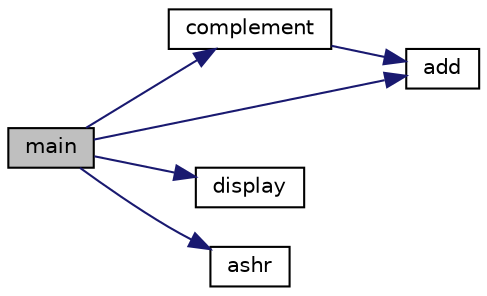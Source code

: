 digraph "main"
{
  edge [fontname="Helvetica",fontsize="10",labelfontname="Helvetica",labelfontsize="10"];
  node [fontname="Helvetica",fontsize="10",shape=record];
  rankdir="LR";
  Node1 [label="main",height=0.2,width=0.4,color="black", fillcolor="grey75", style="filled", fontcolor="black"];
  Node1 -> Node2 [color="midnightblue",fontsize="10",style="solid",fontname="Helvetica"];
  Node2 [label="complement",height=0.2,width=0.4,color="black", fillcolor="white", style="filled",URL="$BoothMultAlg_8cpp.html#a2d62bc1d3b84866aad12f9047e2335f6"];
  Node2 -> Node3 [color="midnightblue",fontsize="10",style="solid",fontname="Helvetica"];
  Node3 [label="add",height=0.2,width=0.4,color="black", fillcolor="white", style="filled",URL="$BoothMultAlg_8cpp.html#a28d175fae0a95b0469371584e359a794"];
  Node1 -> Node4 [color="midnightblue",fontsize="10",style="solid",fontname="Helvetica"];
  Node4 [label="display",height=0.2,width=0.4,color="black", fillcolor="white", style="filled",URL="$BoothMultAlg_8cpp.html#a25f0bd412c1524aaaf3d3e573038d367"];
  Node1 -> Node3 [color="midnightblue",fontsize="10",style="solid",fontname="Helvetica"];
  Node1 -> Node5 [color="midnightblue",fontsize="10",style="solid",fontname="Helvetica"];
  Node5 [label="ashr",height=0.2,width=0.4,color="black", fillcolor="white", style="filled",URL="$BoothMultAlg_8cpp.html#ab48116c2ea057272ced3e4c25de5e1ec"];
}
